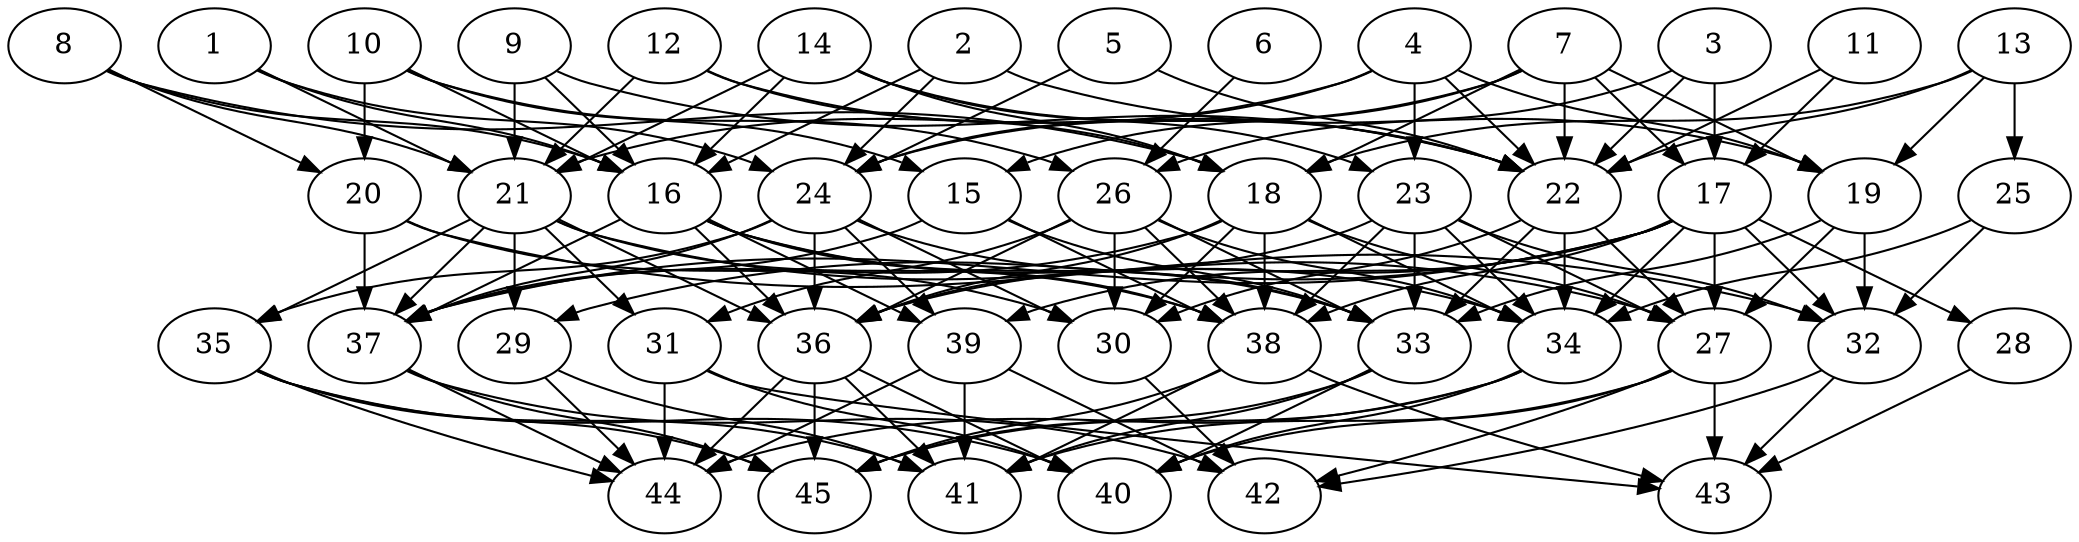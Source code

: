 // DAG automatically generated by daggen at Thu Oct  3 14:07:24 2019
// ./daggen --dot -n 45 --ccr 0.3 --fat 0.7 --regular 0.9 --density 0.6 --mindata 5242880 --maxdata 52428800 
digraph G {
  1 [size="60313600", alpha="0.16", expect_size="18094080"] 
  1 -> 16 [size ="18094080"]
  1 -> 21 [size ="18094080"]
  1 -> 24 [size ="18094080"]
  2 [size="92777813", alpha="0.01", expect_size="27833344"] 
  2 -> 16 [size ="27833344"]
  2 -> 19 [size ="27833344"]
  2 -> 24 [size ="27833344"]
  3 [size="43393707", alpha="0.10", expect_size="13018112"] 
  3 -> 17 [size ="13018112"]
  3 -> 22 [size ="13018112"]
  3 -> 26 [size ="13018112"]
  4 [size="116401493", alpha="0.19", expect_size="34920448"] 
  4 -> 19 [size ="34920448"]
  4 -> 21 [size ="34920448"]
  4 -> 22 [size ="34920448"]
  4 -> 23 [size ="34920448"]
  4 -> 24 [size ="34920448"]
  5 [size="81916587", alpha="0.13", expect_size="24574976"] 
  5 -> 22 [size ="24574976"]
  5 -> 24 [size ="24574976"]
  6 [size="108612267", alpha="0.07", expect_size="32583680"] 
  6 -> 26 [size ="32583680"]
  7 [size="59839147", alpha="0.17", expect_size="17951744"] 
  7 -> 15 [size ="17951744"]
  7 -> 17 [size ="17951744"]
  7 -> 18 [size ="17951744"]
  7 -> 19 [size ="17951744"]
  7 -> 22 [size ="17951744"]
  7 -> 24 [size ="17951744"]
  8 [size="164904960", alpha="0.10", expect_size="49471488"] 
  8 -> 16 [size ="49471488"]
  8 -> 18 [size ="49471488"]
  8 -> 20 [size ="49471488"]
  8 -> 21 [size ="49471488"]
  9 [size="174684160", alpha="0.09", expect_size="52405248"] 
  9 -> 16 [size ="52405248"]
  9 -> 21 [size ="52405248"]
  9 -> 22 [size ="52405248"]
  10 [size="106666667", alpha="0.18", expect_size="32000000"] 
  10 -> 15 [size ="32000000"]
  10 -> 16 [size ="32000000"]
  10 -> 20 [size ="32000000"]
  10 -> 26 [size ="32000000"]
  11 [size="147435520", alpha="0.18", expect_size="44230656"] 
  11 -> 17 [size ="44230656"]
  11 -> 22 [size ="44230656"]
  12 [size="113134933", alpha="0.07", expect_size="33940480"] 
  12 -> 18 [size ="33940480"]
  12 -> 21 [size ="33940480"]
  12 -> 22 [size ="33940480"]
  13 [size="120483840", alpha="0.09", expect_size="36145152"] 
  13 -> 18 [size ="36145152"]
  13 -> 19 [size ="36145152"]
  13 -> 22 [size ="36145152"]
  13 -> 25 [size ="36145152"]
  14 [size="44858027", alpha="0.07", expect_size="13457408"] 
  14 -> 16 [size ="13457408"]
  14 -> 18 [size ="13457408"]
  14 -> 21 [size ="13457408"]
  14 -> 22 [size ="13457408"]
  14 -> 23 [size ="13457408"]
  15 [size="39970133", alpha="0.12", expect_size="11991040"] 
  15 -> 33 [size ="11991040"]
  15 -> 37 [size ="11991040"]
  15 -> 38 [size ="11991040"]
  16 [size="144141653", alpha="0.06", expect_size="43242496"] 
  16 -> 33 [size ="43242496"]
  16 -> 34 [size ="43242496"]
  16 -> 36 [size ="43242496"]
  16 -> 37 [size ="43242496"]
  16 -> 38 [size ="43242496"]
  16 -> 39 [size ="43242496"]
  17 [size="39601493", alpha="0.09", expect_size="11880448"] 
  17 -> 27 [size ="11880448"]
  17 -> 28 [size ="11880448"]
  17 -> 29 [size ="11880448"]
  17 -> 32 [size ="11880448"]
  17 -> 34 [size ="11880448"]
  17 -> 36 [size ="11880448"]
  17 -> 37 [size ="11880448"]
  17 -> 38 [size ="11880448"]
  17 -> 39 [size ="11880448"]
  18 [size="18346667", alpha="0.20", expect_size="5504000"] 
  18 -> 27 [size ="5504000"]
  18 -> 30 [size ="5504000"]
  18 -> 34 [size ="5504000"]
  18 -> 36 [size ="5504000"]
  18 -> 37 [size ="5504000"]
  18 -> 38 [size ="5504000"]
  19 [size="99553280", alpha="0.13", expect_size="29865984"] 
  19 -> 27 [size ="29865984"]
  19 -> 32 [size ="29865984"]
  19 -> 33 [size ="29865984"]
  20 [size="170915840", alpha="0.08", expect_size="51274752"] 
  20 -> 30 [size ="51274752"]
  20 -> 32 [size ="51274752"]
  20 -> 37 [size ="51274752"]
  21 [size="156255573", alpha="0.08", expect_size="46876672"] 
  21 -> 27 [size ="46876672"]
  21 -> 29 [size ="46876672"]
  21 -> 31 [size ="46876672"]
  21 -> 35 [size ="46876672"]
  21 -> 36 [size ="46876672"]
  21 -> 37 [size ="46876672"]
  21 -> 38 [size ="46876672"]
  22 [size="136652800", alpha="0.18", expect_size="40995840"] 
  22 -> 27 [size ="40995840"]
  22 -> 30 [size ="40995840"]
  22 -> 33 [size ="40995840"]
  22 -> 34 [size ="40995840"]
  23 [size="31798613", alpha="0.12", expect_size="9539584"] 
  23 -> 27 [size ="9539584"]
  23 -> 32 [size ="9539584"]
  23 -> 33 [size ="9539584"]
  23 -> 34 [size ="9539584"]
  23 -> 36 [size ="9539584"]
  23 -> 38 [size ="9539584"]
  24 [size="102253227", alpha="0.17", expect_size="30675968"] 
  24 -> 30 [size ="30675968"]
  24 -> 33 [size ="30675968"]
  24 -> 35 [size ="30675968"]
  24 -> 36 [size ="30675968"]
  24 -> 37 [size ="30675968"]
  24 -> 39 [size ="30675968"]
  25 [size="154828800", alpha="0.11", expect_size="46448640"] 
  25 -> 32 [size ="46448640"]
  25 -> 34 [size ="46448640"]
  26 [size="92467200", alpha="0.17", expect_size="27740160"] 
  26 -> 30 [size ="27740160"]
  26 -> 31 [size ="27740160"]
  26 -> 33 [size ="27740160"]
  26 -> 34 [size ="27740160"]
  26 -> 36 [size ="27740160"]
  26 -> 38 [size ="27740160"]
  27 [size="142237013", alpha="0.08", expect_size="42671104"] 
  27 -> 40 [size ="42671104"]
  27 -> 41 [size ="42671104"]
  27 -> 42 [size ="42671104"]
  27 -> 43 [size ="42671104"]
  28 [size="53350400", alpha="0.18", expect_size="16005120"] 
  28 -> 43 [size ="16005120"]
  29 [size="51841707", alpha="0.07", expect_size="15552512"] 
  29 -> 41 [size ="15552512"]
  29 -> 44 [size ="15552512"]
  30 [size="155863040", alpha="0.08", expect_size="46758912"] 
  30 -> 42 [size ="46758912"]
  31 [size="62484480", alpha="0.06", expect_size="18745344"] 
  31 -> 40 [size ="18745344"]
  31 -> 43 [size ="18745344"]
  31 -> 44 [size ="18745344"]
  32 [size="129112747", alpha="0.16", expect_size="38733824"] 
  32 -> 42 [size ="38733824"]
  32 -> 43 [size ="38733824"]
  33 [size="116486827", alpha="0.19", expect_size="34946048"] 
  33 -> 40 [size ="34946048"]
  33 -> 41 [size ="34946048"]
  33 -> 45 [size ="34946048"]
  34 [size="50520747", alpha="0.05", expect_size="15156224"] 
  34 -> 40 [size ="15156224"]
  34 -> 44 [size ="15156224"]
  34 -> 45 [size ="15156224"]
  35 [size="30143147", alpha="0.14", expect_size="9042944"] 
  35 -> 40 [size ="9042944"]
  35 -> 41 [size ="9042944"]
  35 -> 44 [size ="9042944"]
  35 -> 45 [size ="9042944"]
  36 [size="119797760", alpha="0.19", expect_size="35939328"] 
  36 -> 40 [size ="35939328"]
  36 -> 41 [size ="35939328"]
  36 -> 44 [size ="35939328"]
  36 -> 45 [size ="35939328"]
  37 [size="96040960", alpha="0.07", expect_size="28812288"] 
  37 -> 42 [size ="28812288"]
  37 -> 44 [size ="28812288"]
  37 -> 45 [size ="28812288"]
  38 [size="158528853", alpha="0.16", expect_size="47558656"] 
  38 -> 41 [size ="47558656"]
  38 -> 43 [size ="47558656"]
  38 -> 45 [size ="47558656"]
  39 [size="140117333", alpha="0.14", expect_size="42035200"] 
  39 -> 41 [size ="42035200"]
  39 -> 42 [size ="42035200"]
  39 -> 44 [size ="42035200"]
  40 [size="40731307", alpha="0.12", expect_size="12219392"] 
  41 [size="106850987", alpha="0.08", expect_size="32055296"] 
  42 [size="153859413", alpha="0.19", expect_size="46157824"] 
  43 [size="120128853", alpha="0.12", expect_size="36038656"] 
  44 [size="108677120", alpha="0.16", expect_size="32603136"] 
  45 [size="146882560", alpha="0.17", expect_size="44064768"] 
}
